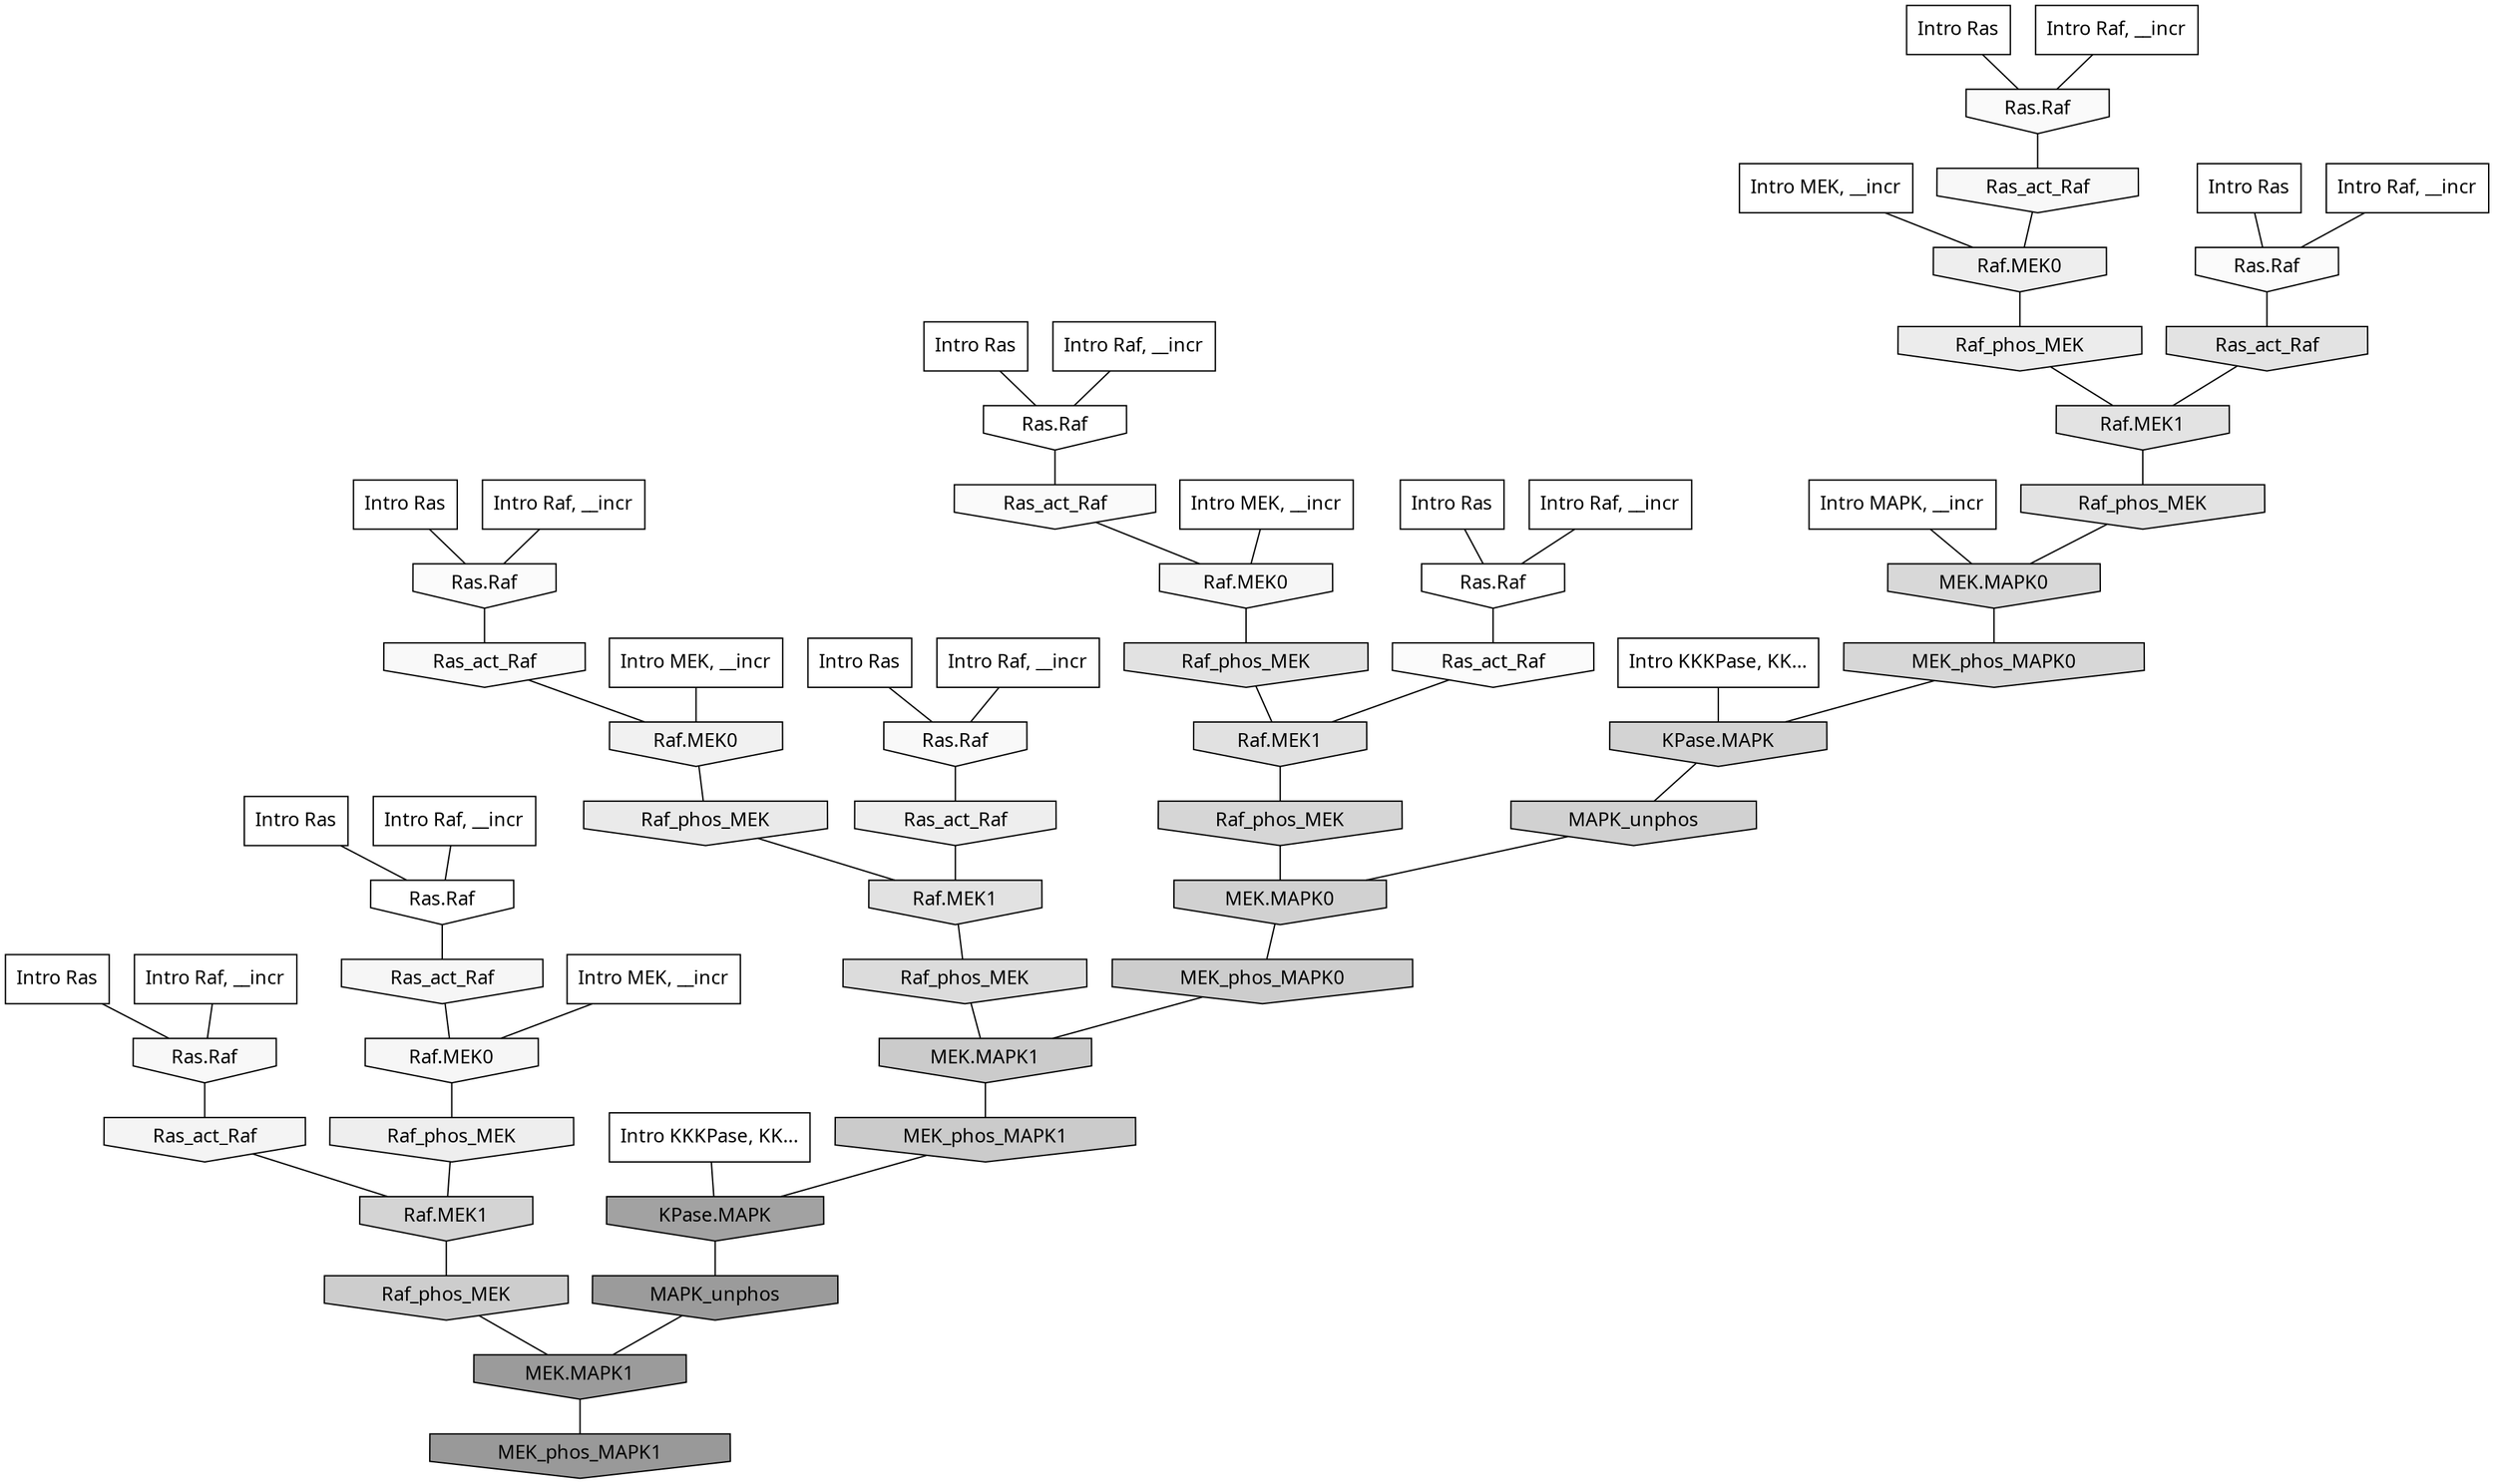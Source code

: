 digraph G{
  rankdir="TB";
  ranksep=0.30;
  node [fontname="CMU Serif"];
  edge [fontname="CMU Serif"];
  
  0 [label="Intro Ras", shape=rectangle, style=filled, fillcolor="0.000 0.000 1.000"]
  
  2 [label="Intro Ras", shape=rectangle, style=filled, fillcolor="0.000 0.000 1.000"]
  
  16 [label="Intro Ras", shape=rectangle, style=filled, fillcolor="0.000 0.000 1.000"]
  
  28 [label="Intro Ras", shape=rectangle, style=filled, fillcolor="0.000 0.000 1.000"]
  
  37 [label="Intro Ras", shape=rectangle, style=filled, fillcolor="0.000 0.000 1.000"]
  
  71 [label="Intro Ras", shape=rectangle, style=filled, fillcolor="0.000 0.000 1.000"]
  
  73 [label="Intro Ras", shape=rectangle, style=filled, fillcolor="0.000 0.000 1.000"]
  
  78 [label="Intro Ras", shape=rectangle, style=filled, fillcolor="0.000 0.000 1.000"]
  
  171 [label="Intro Raf, __incr", shape=rectangle, style=filled, fillcolor="0.000 0.000 1.000"]
  
  235 [label="Intro Raf, __incr", shape=rectangle, style=filled, fillcolor="0.000 0.000 1.000"]
  
  267 [label="Intro Raf, __incr", shape=rectangle, style=filled, fillcolor="0.000 0.000 1.000"]
  
  394 [label="Intro Raf, __incr", shape=rectangle, style=filled, fillcolor="0.000 0.000 1.000"]
  
  411 [label="Intro Raf, __incr", shape=rectangle, style=filled, fillcolor="0.000 0.000 1.000"]
  
  469 [label="Intro Raf, __incr", shape=rectangle, style=filled, fillcolor="0.000 0.000 1.000"]
  
  632 [label="Intro Raf, __incr", shape=rectangle, style=filled, fillcolor="0.000 0.000 1.000"]
  
  1052 [label="Intro Raf, __incr", shape=rectangle, style=filled, fillcolor="0.000 0.000 1.000"]
  
  1526 [label="Intro MEK, __incr", shape=rectangle, style=filled, fillcolor="0.000 0.000 1.000"]
  
  1791 [label="Intro MEK, __incr", shape=rectangle, style=filled, fillcolor="0.000 0.000 1.000"]
  
  1862 [label="Intro MEK, __incr", shape=rectangle, style=filled, fillcolor="0.000 0.000 1.000"]
  
  2020 [label="Intro MEK, __incr", shape=rectangle, style=filled, fillcolor="0.000 0.000 1.000"]
  
  2145 [label="Intro MAPK, __incr", shape=rectangle, style=filled, fillcolor="0.000 0.000 1.000"]
  
  3110 [label="Intro KKKPase, KK...", shape=rectangle, style=filled, fillcolor="0.000 0.000 1.000"]
  
  3172 [label="Intro KKKPase, KK...", shape=rectangle, style=filled, fillcolor="0.000 0.000 1.000"]
  
  3224 [label="Ras.Raf", shape=invhouse, style=filled, fillcolor="0.000 0.000 1.000"]
  
  3294 [label="Ras.Raf", shape=invhouse, style=filled, fillcolor="0.000 0.000 1.000"]
  
  3319 [label="Ras.Raf", shape=invhouse, style=filled, fillcolor="0.000 0.000 0.999"]
  
  3498 [label="Ras.Raf", shape=invhouse, style=filled, fillcolor="0.000 0.000 0.984"]
  
  3508 [label="Ras_act_Raf", shape=invhouse, style=filled, fillcolor="0.000 0.000 0.982"]
  
  3530 [label="Ras.Raf", shape=invhouse, style=filled, fillcolor="0.000 0.000 0.981"]
  
  3556 [label="Ras_act_Raf", shape=invhouse, style=filled, fillcolor="0.000 0.000 0.980"]
  
  3562 [label="Ras.Raf", shape=invhouse, style=filled, fillcolor="0.000 0.000 0.979"]
  
  3649 [label="Ras_act_Raf", shape=invhouse, style=filled, fillcolor="0.000 0.000 0.974"]
  
  3656 [label="Ras.Raf", shape=invhouse, style=filled, fillcolor="0.000 0.000 0.973"]
  
  3713 [label="Ras.Raf", shape=invhouse, style=filled, fillcolor="0.000 0.000 0.970"]
  
  3738 [label="Ras_act_Raf", shape=invhouse, style=filled, fillcolor="0.000 0.000 0.969"]
  
  3906 [label="Ras_act_Raf", shape=invhouse, style=filled, fillcolor="0.000 0.000 0.962"]
  
  3909 [label="Raf.MEK0", shape=invhouse, style=filled, fillcolor="0.000 0.000 0.962"]
  
  3932 [label="Raf.MEK0", shape=invhouse, style=filled, fillcolor="0.000 0.000 0.962"]
  
  4102 [label="Ras_act_Raf", shape=invhouse, style=filled, fillcolor="0.000 0.000 0.956"]
  
  4430 [label="Raf.MEK0", shape=invhouse, style=filled, fillcolor="0.000 0.000 0.943"]
  
  4722 [label="Raf.MEK0", shape=invhouse, style=filled, fillcolor="0.000 0.000 0.933"]
  
  4745 [label="Ras_act_Raf", shape=invhouse, style=filled, fillcolor="0.000 0.000 0.933"]
  
  4772 [label="Raf_phos_MEK", shape=invhouse, style=filled, fillcolor="0.000 0.000 0.932"]
  
  5026 [label="Raf_phos_MEK", shape=invhouse, style=filled, fillcolor="0.000 0.000 0.923"]
  
  5309 [label="Raf_phos_MEK", shape=invhouse, style=filled, fillcolor="0.000 0.000 0.915"]
  
  6119 [label="Ras_act_Raf", shape=invhouse, style=filled, fillcolor="0.000 0.000 0.890"]
  
  6121 [label="Raf.MEK1", shape=invhouse, style=filled, fillcolor="0.000 0.000 0.890"]
  
  6160 [label="Raf_phos_MEK", shape=invhouse, style=filled, fillcolor="0.000 0.000 0.889"]
  
  6333 [label="Raf_phos_MEK", shape=invhouse, style=filled, fillcolor="0.000 0.000 0.885"]
  
  6362 [label="Raf.MEK1", shape=invhouse, style=filled, fillcolor="0.000 0.000 0.885"]
  
  6598 [label="Raf.MEK1", shape=invhouse, style=filled, fillcolor="0.000 0.000 0.879"]
  
  7640 [label="Raf_phos_MEK", shape=invhouse, style=filled, fillcolor="0.000 0.000 0.861"]
  
  8661 [label="MEK.MAPK0", shape=invhouse, style=filled, fillcolor="0.000 0.000 0.844"]
  
  8783 [label="MEK_phos_MAPK0", shape=invhouse, style=filled, fillcolor="0.000 0.000 0.842"]
  
  8953 [label="Raf_phos_MEK", shape=invhouse, style=filled, fillcolor="0.000 0.000 0.839"]
  
  9533 [label="Raf.MEK1", shape=invhouse, style=filled, fillcolor="0.000 0.000 0.831"]
  
  9859 [label="KPase.MAPK", shape=invhouse, style=filled, fillcolor="0.000 0.000 0.828"]
  
  10584 [label="MAPK_unphos", shape=invhouse, style=filled, fillcolor="0.000 0.000 0.819"]
  
  10689 [label="MEK.MAPK0", shape=invhouse, style=filled, fillcolor="0.000 0.000 0.818"]
  
  12177 [label="MEK_phos_MAPK0", shape=invhouse, style=filled, fillcolor="0.000 0.000 0.803"]
  
  12422 [label="Raf_phos_MEK", shape=invhouse, style=filled, fillcolor="0.000 0.000 0.801"]
  
  13174 [label="MEK.MAPK1", shape=invhouse, style=filled, fillcolor="0.000 0.000 0.794"]
  
  13240 [label="MEK_phos_MAPK1", shape=invhouse, style=filled, fillcolor="0.000 0.000 0.794"]
  
  21499 [label="KPase.MAPK", shape=invhouse, style=filled, fillcolor="0.000 0.000 0.636"]
  
  22268 [label="MAPK_unphos", shape=invhouse, style=filled, fillcolor="0.000 0.000 0.609"]
  
  22269 [label="MEK.MAPK1", shape=invhouse, style=filled, fillcolor="0.000 0.000 0.609"]
  
  22504 [label="MEK_phos_MAPK1", shape=invhouse, style=filled, fillcolor="0.000 0.000 0.600"]
  
  
  22269 -> 22504 [dir=none, color="0.000 0.000 0.000"] 
  22268 -> 22269 [dir=none, color="0.000 0.000 0.000"] 
  21499 -> 22268 [dir=none, color="0.000 0.000 0.000"] 
  13240 -> 21499 [dir=none, color="0.000 0.000 0.000"] 
  13174 -> 13240 [dir=none, color="0.000 0.000 0.000"] 
  12422 -> 22269 [dir=none, color="0.000 0.000 0.000"] 
  12177 -> 13174 [dir=none, color="0.000 0.000 0.000"] 
  10689 -> 12177 [dir=none, color="0.000 0.000 0.000"] 
  10584 -> 10689 [dir=none, color="0.000 0.000 0.000"] 
  9859 -> 10584 [dir=none, color="0.000 0.000 0.000"] 
  9533 -> 12422 [dir=none, color="0.000 0.000 0.000"] 
  8953 -> 10689 [dir=none, color="0.000 0.000 0.000"] 
  8783 -> 9859 [dir=none, color="0.000 0.000 0.000"] 
  8661 -> 8783 [dir=none, color="0.000 0.000 0.000"] 
  7640 -> 13174 [dir=none, color="0.000 0.000 0.000"] 
  6598 -> 8953 [dir=none, color="0.000 0.000 0.000"] 
  6362 -> 7640 [dir=none, color="0.000 0.000 0.000"] 
  6333 -> 6598 [dir=none, color="0.000 0.000 0.000"] 
  6160 -> 8661 [dir=none, color="0.000 0.000 0.000"] 
  6121 -> 6160 [dir=none, color="0.000 0.000 0.000"] 
  6119 -> 6121 [dir=none, color="0.000 0.000 0.000"] 
  5309 -> 6362 [dir=none, color="0.000 0.000 0.000"] 
  5026 -> 6121 [dir=none, color="0.000 0.000 0.000"] 
  4772 -> 9533 [dir=none, color="0.000 0.000 0.000"] 
  4745 -> 6362 [dir=none, color="0.000 0.000 0.000"] 
  4722 -> 5026 [dir=none, color="0.000 0.000 0.000"] 
  4430 -> 5309 [dir=none, color="0.000 0.000 0.000"] 
  4102 -> 9533 [dir=none, color="0.000 0.000 0.000"] 
  3932 -> 6333 [dir=none, color="0.000 0.000 0.000"] 
  3909 -> 4772 [dir=none, color="0.000 0.000 0.000"] 
  3906 -> 3909 [dir=none, color="0.000 0.000 0.000"] 
  3738 -> 4722 [dir=none, color="0.000 0.000 0.000"] 
  3713 -> 4102 [dir=none, color="0.000 0.000 0.000"] 
  3656 -> 4745 [dir=none, color="0.000 0.000 0.000"] 
  3649 -> 4430 [dir=none, color="0.000 0.000 0.000"] 
  3562 -> 3738 [dir=none, color="0.000 0.000 0.000"] 
  3556 -> 3932 [dir=none, color="0.000 0.000 0.000"] 
  3530 -> 6119 [dir=none, color="0.000 0.000 0.000"] 
  3508 -> 6598 [dir=none, color="0.000 0.000 0.000"] 
  3498 -> 3649 [dir=none, color="0.000 0.000 0.000"] 
  3319 -> 3556 [dir=none, color="0.000 0.000 0.000"] 
  3294 -> 3508 [dir=none, color="0.000 0.000 0.000"] 
  3224 -> 3906 [dir=none, color="0.000 0.000 0.000"] 
  3172 -> 9859 [dir=none, color="0.000 0.000 0.000"] 
  3110 -> 21499 [dir=none, color="0.000 0.000 0.000"] 
  2145 -> 8661 [dir=none, color="0.000 0.000 0.000"] 
  2020 -> 4722 [dir=none, color="0.000 0.000 0.000"] 
  1862 -> 4430 [dir=none, color="0.000 0.000 0.000"] 
  1791 -> 3909 [dir=none, color="0.000 0.000 0.000"] 
  1526 -> 3932 [dir=none, color="0.000 0.000 0.000"] 
  1052 -> 3713 [dir=none, color="0.000 0.000 0.000"] 
  632 -> 3498 [dir=none, color="0.000 0.000 0.000"] 
  469 -> 3294 [dir=none, color="0.000 0.000 0.000"] 
  411 -> 3562 [dir=none, color="0.000 0.000 0.000"] 
  394 -> 3224 [dir=none, color="0.000 0.000 0.000"] 
  267 -> 3656 [dir=none, color="0.000 0.000 0.000"] 
  235 -> 3319 [dir=none, color="0.000 0.000 0.000"] 
  171 -> 3530 [dir=none, color="0.000 0.000 0.000"] 
  78 -> 3713 [dir=none, color="0.000 0.000 0.000"] 
  73 -> 3656 [dir=none, color="0.000 0.000 0.000"] 
  71 -> 3224 [dir=none, color="0.000 0.000 0.000"] 
  37 -> 3498 [dir=none, color="0.000 0.000 0.000"] 
  28 -> 3294 [dir=none, color="0.000 0.000 0.000"] 
  16 -> 3530 [dir=none, color="0.000 0.000 0.000"] 
  2 -> 3562 [dir=none, color="0.000 0.000 0.000"] 
  0 -> 3319 [dir=none, color="0.000 0.000 0.000"] 
  
  }
